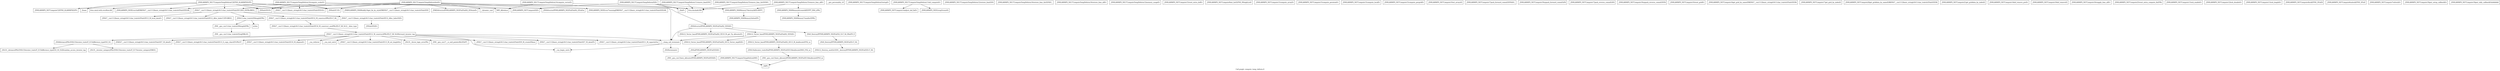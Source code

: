 digraph "Call graph: compute_temp_deform.ll" {
	label="Call graph: compute_temp_deform.ll";

	Node0x564330b006f0 [shape=record,label="{_ZNSt7__cxx1112basic_stringIcSt11char_traitsIcESaIcEED1Ev}"];
	Node0x564330a695b0 [shape=record,label="{_ZN9LAMMPS_NS17ComputeTempDeformC2EPNS_6LAMMPSEiPPc}"];
	Node0x564330a695b0 -> Node0x564330a6a5f0;
	Node0x564330a695b0 -> Node0x564330a68e10;
	Node0x564330a695b0 -> Node0x564330a6a660;
	Node0x564330a695b0 -> Node0x564330abc980;
	Node0x564330a695b0 -> Node0x564330a6a9c0;
	Node0x564330a695b0 -> Node0x564330a6cc60;
	Node0x564330a695b0 -> Node0x564330b006f0;
	Node0x564330a695b0 -> Node0x564330b00450;
	Node0x564330a695b0 -> Node0x564330a69750;
	Node0x564330a6a5f0 [shape=record,label="{_ZN9LAMMPS_NS7ComputeC2EPNS_6LAMMPSEiPPc}"];
	Node0x564330a6cc60 [shape=record,label="{_ZN9LAMMPS_NS5Error3allERKNSt7__cxx1112basic_stringIcSt11char_traitsIcESaIcEEEiS8_}"];
	Node0x564330a68e10 [shape=record,label="{_ZNSaIcEC1Ev}"];
	Node0x564330a6a660 [shape=record,label="{_ZNSt7__cxx1112basic_stringIcSt11char_traitsIcESaIcEEC2IS3_EEPKcRKS3_}"];
	Node0x564330a6a660 -> Node0x564330a72990;
	Node0x564330a6a660 -> Node0x564330ad6a40;
	Node0x564330a6a660 -> Node0x564330ad7b00;
	Node0x564330a6a660 -> Node0x564330abb310;
	Node0x564330a6a660 -> Node0x564330a6aac0;
	Node0x564330a6be20 [shape=record,label="{__gxx_personality_v0}"];
	Node0x564330b00450 [shape=record,label="{_ZNSaIcED1Ev}"];
	Node0x564330a69750 [shape=record,label="{llvm.umul.with.overflow.i64}"];
	Node0x564330a6a9c0 [shape=record,label="{_Znam}"];
	Node0x564330abc980 [shape=record,label="{_ZN9LAMMPS_NS7ComputeD2Ev}"];
	Node0x564330a79b50 [shape=record,label="{_ZN9LAMMPS_NS17ComputeTempDeformD2Ev}"];
	Node0x564330a79b50 -> Node0x564330a7edc0;
	Node0x564330a79b50 -> Node0x564330a7d5b0;
	Node0x564330a79b50 -> Node0x564330abc980;
	Node0x564330a79b50 -> Node0x564330a7a350;
	Node0x564330a7edc0 [shape=record,label="{_ZN9LAMMPS_NS6Memory7destroyIdEEvRPPT_}"];
	Node0x564330a7edc0 -> Node0x564330a7b780;
	Node0x564330a7a350 [shape=record,label="{__clang_call_terminate}"];
	Node0x564330a7a350 -> Node0x564330a7d0a0;
	Node0x564330a7a350 -> Node0x564330a7e8c0;
	Node0x564330a7d0a0 [shape=record,label="{__cxa_begin_catch}"];
	Node0x564330a7e8c0 [shape=record,label="{_ZSt9terminatev}"];
	Node0x564330a7d5b0 [shape=record,label="{_ZdaPv}"];
	Node0x564330a80730 [shape=record,label="{_ZN9LAMMPS_NS17ComputeTempDeformD0Ev}"];
	Node0x564330a80730 -> Node0x564330a9ed20;
	Node0x564330a9ed20 [shape=record,label="{_ZdlPv}"];
	Node0x564330a83920 [shape=record,label="{_ZN9LAMMPS_NS17ComputeTempDeform4initEv}"];
	Node0x564330a83920 -> Node0x564330a68e10;
	Node0x564330a83920 -> Node0x564330a6a660;
	Node0x564330a83920 -> Node0x564330a84ce0;
	Node0x564330a83920 -> Node0x564330b006f0;
	Node0x564330a83920 -> Node0x564330b00450;
	Node0x564330a83920 -> Node0x564330a85210;
	Node0x564330a83920 -> Node0x564330a85820;
	Node0x564330a83920 -> Node0x564330a9e490;
	Node0x564330a83920 -> Node0x564330a88420;
	Node0x564330a83920 -> Node0x564330a87400;
	Node0x564330a84ce0 [shape=record,label="{_ZNK9LAMMPS_NS6Modify16get_fix_by_styleERKNSt7__cxx1112basic_stringIcSt11char_traitsIcESaIcEEE}"];
	Node0x564330a85210 [shape=record,label="{_ZNKSt6vectorIPN9LAMMPS_NS3FixESaIS2_EE4sizeEv}"];
	Node0x564330a85820 [shape=record,label="{_ZNSt6vectorIPN9LAMMPS_NS3FixESaIS2_EEixEm}"];
	Node0x564330a9e490 [shape=record,label="{__dynamic_cast}"];
	Node0x564330a87400 [shape=record,label="{_ZN9LAMMPS_NS5Error7warningERKNSt7__cxx1112basic_stringIcSt11char_traitsIcESaIcEEEiS8_}"];
	Node0x564330a88420 [shape=record,label="{_ZNSt6vectorIPN9LAMMPS_NS3FixESaIS2_EED2Ev}"];
	Node0x564330a88420 -> Node0x564330a8e0b0;
	Node0x564330a88420 -> Node0x564330a8fe70;
	Node0x564330a88420 -> Node0x564330a90630;
	Node0x564330a88420 -> Node0x564330a7a350;
	Node0x564330a91cf0 [shape=record,label="{_ZN9LAMMPS_NS17ComputeTempDeform5setupEv}"];
	Node0x564330a92a80 [shape=record,label="{_ZN9LAMMPS_NS17ComputeTempDeform11dof_computeEv}"];
	Node0x564330a92a80 -> Node0x564330a92f00;
	Node0x564330a92a80 -> Node0x564330a95070;
	Node0x564330a92f00 [shape=record,label="{_ZN9LAMMPS_NS7Compute14adjust_dof_fixEv}"];
	Node0x564330a95070 [shape=record,label="{_ZN9LAMMPS_NS5Group5countEi}"];
	Node0x564330afb840 [shape=record,label="{_ZSt19__throw_logic_errorPKc}"];
	Node0x564330aa1cb0 [shape=record,label="{_ZN9LAMMPS_NS17ComputeTempDeform14compute_scalarEv}"];
	Node0x564330aa1cb0 -> Node0x564330aa6230;
	Node0x564330aa1cb0 -> Node0x564330b00450;
	Node0x564330aa1cb0 -> Node0x564330b006f0;
	Node0x564330aa1cb0 -> Node0x564330a6cc60;
	Node0x564330aa1cb0 -> Node0x564330a6a660;
	Node0x564330aa1cb0 -> Node0x564330a68e10;
	Node0x564330aa1cb0 -> Node0x564330aa7110;
	Node0x564330aa6230 [shape=record,label="{llvm.fmuladd.f64}"];
	Node0x564330aa7110 [shape=record,label="{MPI_Allreduce}"];
	Node0x564330aa7c60 [shape=record,label="{_ZN9LAMMPS_NS17ComputeTempDeform14compute_vectorEv}"];
	Node0x564330aa7c60 -> Node0x564330aa6230;
	Node0x564330aa7c60 -> Node0x564330aa7110;
	Node0x564330aaa370 [shape=record,label="{_ZN9LAMMPS_NS17ComputeTempDeform11remove_biasEiPd}"];
	Node0x564330aaa370 -> Node0x564330aa6230;
	Node0x564330aaac00 [shape=record,label="{_ZN9LAMMPS_NS17ComputeTempDeform15remove_bias_thrEiPdS1_}"];
	Node0x564330aaac00 -> Node0x564330aa6230;
	Node0x564330b0e260 [shape=record,label="{_ZN9LAMMPS_NS17ComputeTempDeform15remove_bias_allEv}"];
	Node0x564330b0e260 -> Node0x564330a7edc0;
	Node0x564330b0e260 -> Node0x564330b0e2e0;
	Node0x564330b0e260 -> Node0x564330aa6230;
	Node0x564330b0e2e0 [shape=record,label="{_ZN9LAMMPS_NS6Memory6createIdEEPPT_RS4_iiPKc}"];
	Node0x564330b0e2e0 -> Node0x564330b0e560;
	Node0x564330aab5c0 [shape=record,label="{_ZN9LAMMPS_NS17ComputeTempDeform12restore_biasEiPd}"];
	Node0x564330ab37a0 [shape=record,label="{_ZN9LAMMPS_NS17ComputeTempDeform16restore_bias_thrEiPdS1_}"];
	Node0x564330ab4e60 [shape=record,label="{_ZN9LAMMPS_NS17ComputeTempDeform16restore_bias_allEv}"];
	Node0x564330ab8350 [shape=record,label="{_ZN9LAMMPS_NS17ComputeTempDeform12memory_usageEv}"];
	Node0x564330ab9190 [shape=record,label="{_ZN9LAMMPS_NS7Compute15reset_extra_dofEv}"];
	Node0x564330aba030 [shape=record,label="{_ZN9LAMMPS_NS7Compute9init_listEiPNS_9NeighListE}"];
	Node0x564330abaed0 [shape=record,label="{_ZN9LAMMPS_NS7Compute13compute_arrayEv}"];
	Node0x564330abe400 [shape=record,label="{_ZN9LAMMPS_NS7Compute15compute_peratomEv}"];
	Node0x564330abf5f0 [shape=record,label="{_ZN9LAMMPS_NS7Compute13compute_localEv}"];
	Node0x564330a71710 [shape=record,label="{_ZN9LAMMPS_NS7Compute15compute_pergridEv}"];
	Node0x564330ac4040 [shape=record,label="{_ZN9LAMMPS_NS7Compute10set_arraysEi}"];
	Node0x564330ac5180 [shape=record,label="{_ZN9LAMMPS_NS7Compute17pack_forward_commEiPiPdiS1_}"];
	Node0x564330ad10d0 [shape=record,label="{_ZN9LAMMPS_NS7Compute19unpack_forward_commEiiPd}"];
	Node0x564330ad25e0 [shape=record,label="{_ZN9LAMMPS_NS7Compute17pack_reverse_commEiiPd}"];
	Node0x564330ad4420 [shape=record,label="{_ZN9LAMMPS_NS7Compute19unpack_reverse_commEiPiPd}"];
	Node0x564330ad81c0 [shape=record,label="{_ZN9LAMMPS_NS7Compute10reset_gridEv}"];
	Node0x564330ad9e70 [shape=record,label="{_ZN9LAMMPS_NS7Compute16get_grid_by_nameERKNSt7__cxx1112basic_stringIcSt11char_traitsIcESaIcEEERi}"];
	Node0x564330a71ba0 [shape=record,label="{_ZN9LAMMPS_NS7Compute17get_grid_by_indexEi}"];
	Node0x564330ae40a0 [shape=record,label="{_ZN9LAMMPS_NS7Compute20get_griddata_by_nameEiRKNSt7__cxx1112basic_stringIcSt11char_traitsIcESaIcEEERi}"];
	Node0x564330ae5270 [shape=record,label="{_ZN9LAMMPS_NS7Compute21get_griddata_by_indexEi}"];
	Node0x564330ae64d0 [shape=record,label="{_ZN9LAMMPS_NS7Compute14dof_remove_preEv}"];
	Node0x564330ae7ac0 [shape=record,label="{_ZN9LAMMPS_NS7Compute10dof_removeEi}"];
	Node0x564330ae89d0 [shape=record,label="{_ZN9LAMMPS_NS7Compute16reapply_bias_allEv}"];
	Node0x564330ae9dd0 [shape=record,label="{_ZN9LAMMPS_NS7Compute23reset_extra_compute_fixEPKc}"];
	Node0x564330aebeb0 [shape=record,label="{_ZN9LAMMPS_NS7Compute11lock_enableEv}"];
	Node0x564330aeda70 [shape=record,label="{_ZN9LAMMPS_NS7Compute12lock_disableEv}"];
	Node0x564330aee6d0 [shape=record,label="{_ZN9LAMMPS_NS7Compute11lock_lengthEv}"];
	Node0x564330aef3a0 [shape=record,label="{_ZN9LAMMPS_NS7Compute4lockEPNS_3FixEll}"];
	Node0x564330aef660 [shape=record,label="{_ZN9LAMMPS_NS7Compute6unlockEPNS_3FixE}"];
	Node0x564330af1870 [shape=record,label="{_ZN9LAMMPS_NS7Compute7refreshEv}"];
	Node0x564330af2230 [shape=record,label="{_ZN9LAMMPS_NS7Compute19pair_setup_callbackEii}"];
	Node0x564330a72990 [shape=record,label="{_ZNSt7__cxx1112basic_stringIcSt11char_traitsIcESaIcEE13_M_local_dataEv}"];
	Node0x564330ad6a40 [shape=record,label="{_ZNSt7__cxx1112basic_stringIcSt11char_traitsIcESaIcEE12_Alloc_hiderC1EPcRKS3_}"];
	Node0x564330af3300 [shape=record,label="{_ZN9LAMMPS_NS7Compute19pair_tally_callbackEiiiidddddd}"];
	Node0x564330abb310 [shape=record,label="{_ZNSt7__cxx1112basic_stringIcSt11char_traitsIcESaIcEE12_M_constructIPKcEEvT_S8_}"];
	Node0x564330abb310 -> Node0x564330af1760;
	Node0x564330ad7b00 [shape=record,label="{_ZNSt11char_traitsIcE6lengthEPKc}"];
	Node0x564330ad7b00 -> Node0x564330af2120;
	Node0x564330ad7b00 -> Node0x564330af3df0;
	Node0x564330a6aac0 [shape=record,label="{_ZNSt7__cxx1112basic_stringIcSt11char_traitsIcESaIcEE12_Alloc_hiderD2Ev}"];
	Node0x564330a6aac0 -> Node0x564330af8570;
	Node0x564330af1760 [shape=record,label="{_ZNSt7__cxx1112basic_stringIcSt11char_traitsIcESaIcEE16_M_construct_auxIPKcEEvT_S8_St12__false_type}"];
	Node0x564330af1760 -> Node0x564330af9140;
	Node0x564330af9140 [shape=record,label="{_ZNSt7__cxx1112basic_stringIcSt11char_traitsIcESaIcEE12_M_constructIPKcEEvT_S8_St20forward_iterator_tag}"];
	Node0x564330af9140 -> Node0x564330afb230;
	Node0x564330af9140 -> Node0x564330afb840;
	Node0x564330af9140 -> Node0x564330afbdb0;
	Node0x564330af9140 -> Node0x564330afb3c0;
	Node0x564330af9140 -> Node0x564330afe160;
	Node0x564330af9140 -> Node0x564330b0ec80;
	Node0x564330af9140 -> Node0x564330b0ed00;
	Node0x564330af9140 -> Node0x564330b0ed80;
	Node0x564330af9140 -> Node0x564330a7d0a0;
	Node0x564330af9140 -> Node0x564330b0f090;
	Node0x564330af9140 -> Node0x564330b0f110;
	Node0x564330af9140 -> Node0x564330b0f190;
	Node0x564330af9140 -> Node0x564330b0f210;
	Node0x564330af9140 -> Node0x564330a7a350;
	Node0x564330afb230 [shape=record,label="{_ZN9__gnu_cxx17__is_null_pointerIKcEEbPT_}"];
	Node0x564330afbdb0 [shape=record,label="{_ZSt8distanceIPKcENSt15iterator_traitsIT_E15difference_typeES3_S3_}"];
	Node0x564330afbdb0 -> Node0x564330b0f290;
	Node0x564330afbdb0 -> Node0x564330af9fd0;
	Node0x564330afe160 [shape=record,label="{_ZNSt7__cxx1112basic_stringIcSt11char_traitsIcESaIcEE7_M_dataEPc}"];
	Node0x564330afb3c0 [shape=record,label="{_ZNSt7__cxx1112basic_stringIcSt11char_traitsIcESaIcEE9_M_createERmm}"];
	Node0x564330b0ec80 [shape=record,label="{_ZNSt7__cxx1112basic_stringIcSt11char_traitsIcESaIcEE11_M_capacityEm}"];
	Node0x564330b0ed80 [shape=record,label="{_ZNSt7__cxx1112basic_stringIcSt11char_traitsIcESaIcEE13_S_copy_charsEPcPKcS7_}"];
	Node0x564330b0ed00 [shape=record,label="{_ZNKSt7__cxx1112basic_stringIcSt11char_traitsIcESaIcEE7_M_dataEv}"];
	Node0x564330b0f090 [shape=record,label="{_ZNSt7__cxx1112basic_stringIcSt11char_traitsIcESaIcEE10_M_disposeEv}"];
	Node0x564330b0f110 [shape=record,label="{__cxa_rethrow}"];
	Node0x564330b0f190 [shape=record,label="{__cxa_end_catch}"];
	Node0x564330b0f210 [shape=record,label="{_ZNSt7__cxx1112basic_stringIcSt11char_traitsIcESaIcEE13_M_set_lengthEm}"];
	Node0x564330af9fd0 [shape=record,label="{_ZSt10__distanceIPKcENSt15iterator_traitsIT_E15difference_typeES3_S3_St26random_access_iterator_tag}"];
	Node0x564330b0f290 [shape=record,label="{_ZSt19__iterator_categoryIPKcENSt15iterator_traitsIT_E17iterator_categoryERKS3_}"];
	Node0x564330af2120 [shape=record,label="{_ZN9__gnu_cxx11char_traitsIcE6lengthEPKc}"];
	Node0x564330af2120 -> Node0x564330a85ab0;
	Node0x564330af3df0 [shape=record,label="{strlen}"];
	Node0x564330a85ab0 [shape=record,label="{_ZN9__gnu_cxx11char_traitsIcE2eqERKcS3_}"];
	Node0x564330af8570 [shape=record,label="{_ZNSaIcED2Ev}"];
	Node0x564330a7b780 [shape=record,label="{_ZN9LAMMPS_NS6Memory5sfreeEPv}"];
	Node0x564330a8fe70 [shape=record,label="{_ZSt8_DestroyIPPN9LAMMPS_NS3FixES2_EvT_S4_RSaIT0_E}"];
	Node0x564330a8fe70 -> Node0x564330a98d60;
	Node0x564330a8e0b0 [shape=record,label="{_ZNSt12_Vector_baseIPN9LAMMPS_NS3FixESaIS2_EE19_M_get_Tp_allocatorEv}"];
	Node0x564330a90630 [shape=record,label="{_ZNSt12_Vector_baseIPN9LAMMPS_NS3FixESaIS2_EED2Ev}"];
	Node0x564330a90630 -> Node0x564330aa6410;
	Node0x564330a90630 -> Node0x564330a83e30;
	Node0x564330a90630 -> Node0x564330a7a350;
	Node0x564330a98d60 [shape=record,label="{_ZSt8_DestroyIPPN9LAMMPS_NS3FixEEvT_S4_}"];
	Node0x564330a98d60 -> Node0x564330a827e0;
	Node0x564330a827e0 [shape=record,label="{_ZNSt12_Destroy_auxILb1EE9__destroyIPPN9LAMMPS_NS3FixEEEvT_S6_}"];
	Node0x564330aa6410 [shape=record,label="{_ZNSt12_Vector_baseIPN9LAMMPS_NS3FixESaIS2_EE13_M_deallocateEPS2_m}"];
	Node0x564330aa6410 -> Node0x564330aab630;
	Node0x564330a83e30 [shape=record,label="{_ZNSt12_Vector_baseIPN9LAMMPS_NS3FixESaIS2_EE12_Vector_implD2Ev}"];
	Node0x564330a83e30 -> Node0x564330a85530;
	Node0x564330aab630 [shape=record,label="{_ZNSt16allocator_traitsISaIPN9LAMMPS_NS3FixEEE10deallocateERS3_PS2_m}"];
	Node0x564330aab630 -> Node0x564330ae98d0;
	Node0x564330ae98d0 [shape=record,label="{_ZN9__gnu_cxx13new_allocatorIPN9LAMMPS_NS3FixEE10deallocateEPS3_m}"];
	Node0x564330ae98d0 -> Node0x564330a9ed20;
	Node0x564330a85530 [shape=record,label="{_ZNSaIPN9LAMMPS_NS3FixEED2Ev}"];
	Node0x564330a85530 -> Node0x564330ae8f30;
	Node0x564330ae8f30 [shape=record,label="{_ZN9__gnu_cxx13new_allocatorIPN9LAMMPS_NS3FixEED2Ev}"];
	Node0x564330b0e560 [shape=record,label="{_ZN9LAMMPS_NS6Memory7smallocElPKc}"];
}
